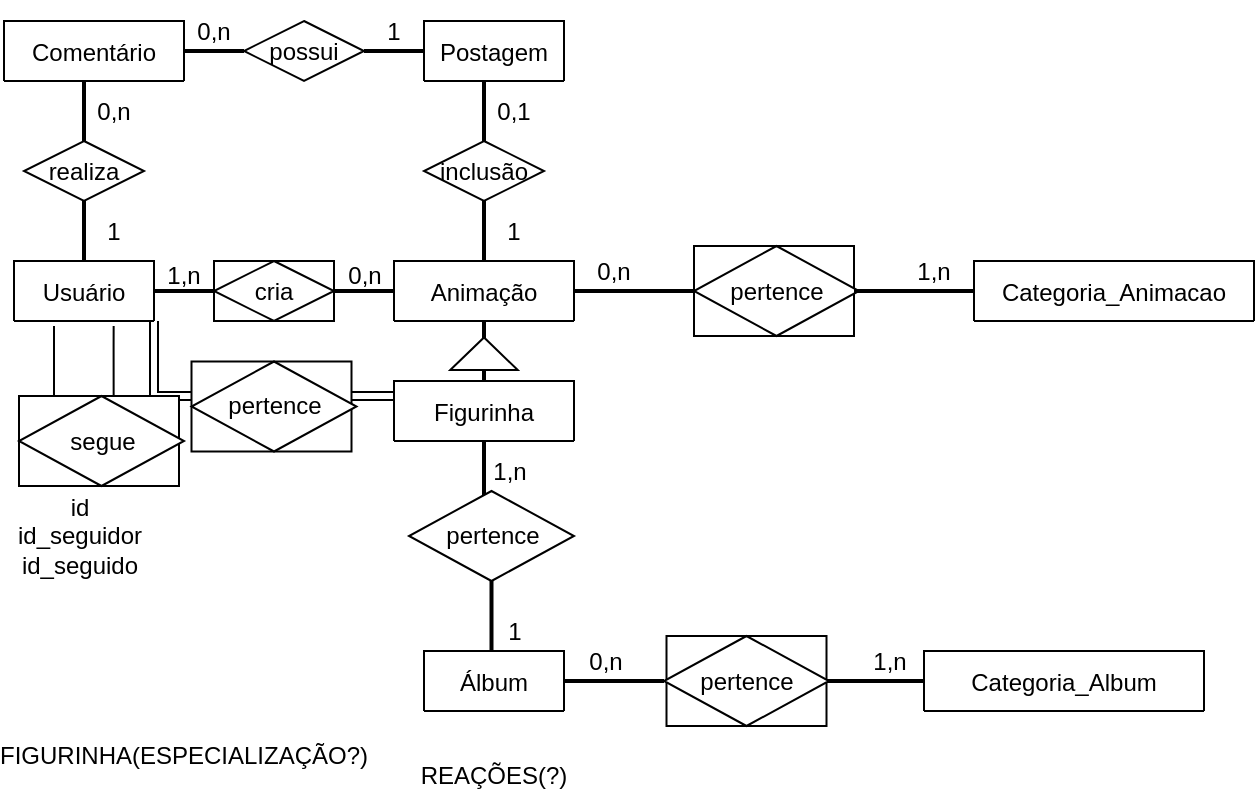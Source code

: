 <mxfile version="15.4.3" type="device"><diagram id="qosptsPO9yJEfgkh6gUX" name="Page-1"><mxGraphModel dx="489" dy="236" grid="1" gridSize="10" guides="1" tooltips="1" connect="1" arrows="1" fold="1" page="1" pageScale="1" pageWidth="827" pageHeight="1169" math="0" shadow="0"><root><mxCell id="0"/><mxCell id="1" parent="0"/><mxCell id="I6NiqlTbv9MGTlIW_wCY-77" value="" style="rounded=0;whiteSpace=wrap;html=1;" parent="1" vertex="1"><mxGeometry x="130" y="147.5" width="60" height="30" as="geometry"/></mxCell><mxCell id="kPnQdoIwDhKv90DXHBYW-58" style="edgeStyle=orthogonalEdgeStyle;shape=link;rounded=0;orthogonalLoop=1;jettySize=auto;html=1;exitX=1;exitY=1;exitDx=0;exitDy=0;entryX=0;entryY=0.25;entryDx=0;entryDy=0;" edge="1" parent="1" source="I6NiqlTbv9MGTlIW_wCY-1" target="kPnQdoIwDhKv90DXHBYW-1"><mxGeometry relative="1" as="geometry"/></mxCell><object label="Usuário" senha="" id="I6NiqlTbv9MGTlIW_wCY-1"><mxCell style="swimlane;fontStyle=0;childLayout=stackLayout;horizontal=1;startSize=30;horizontalStack=0;resizeParent=1;resizeParentMax=0;resizeLast=0;collapsible=1;marginBottom=0;" parent="1" vertex="1" collapsed="1"><mxGeometry x="30" y="147.5" width="70" height="30" as="geometry"><mxRectangle x="30" y="147.5" width="140" height="270" as="alternateBounds"/></mxGeometry></mxCell></object><mxCell id="I6NiqlTbv9MGTlIW_wCY-2" value="id " style="text;strokeColor=none;fillColor=none;align=left;verticalAlign=middle;spacingLeft=4;spacingRight=4;overflow=hidden;points=[[0,0.5],[1,0.5]];portConstraint=eastwest;rotatable=0;fontStyle=1" parent="I6NiqlTbv9MGTlIW_wCY-1" vertex="1"><mxGeometry y="30" width="70" height="30" as="geometry"/></mxCell><mxCell id="I6NiqlTbv9MGTlIW_wCY-3" value="nome    " style="text;strokeColor=none;fillColor=none;align=left;verticalAlign=middle;spacingLeft=4;spacingRight=4;overflow=hidden;points=[[0,0.5],[1,0.5]];portConstraint=eastwest;rotatable=0;" parent="I6NiqlTbv9MGTlIW_wCY-1" vertex="1"><mxGeometry y="60" width="70" height="30" as="geometry"/></mxCell><mxCell id="I6NiqlTbv9MGTlIW_wCY-4" value="email" style="text;strokeColor=none;fillColor=none;align=left;verticalAlign=middle;spacingLeft=4;spacingRight=4;overflow=hidden;points=[[0,0.5],[1,0.5]];portConstraint=eastwest;rotatable=0;" parent="I6NiqlTbv9MGTlIW_wCY-1" vertex="1"><mxGeometry y="90" width="70" height="30" as="geometry"/></mxCell><mxCell id="I6NiqlTbv9MGTlIW_wCY-6" value="senha    " style="text;strokeColor=none;fillColor=none;align=left;verticalAlign=middle;spacingLeft=4;spacingRight=4;overflow=hidden;points=[[0,0.5],[1,0.5]];portConstraint=eastwest;rotatable=0;" parent="I6NiqlTbv9MGTlIW_wCY-1" vertex="1"><mxGeometry y="120" width="70" height="30" as="geometry"/></mxCell><mxCell id="I6NiqlTbv9MGTlIW_wCY-7" value="data_nascimento" style="text;strokeColor=none;fillColor=none;align=left;verticalAlign=middle;spacingLeft=4;spacingRight=4;overflow=hidden;points=[[0,0.5],[1,0.5]];portConstraint=eastwest;rotatable=0;" parent="I6NiqlTbv9MGTlIW_wCY-1" vertex="1"><mxGeometry y="150" width="70" height="30" as="geometry"/></mxCell><mxCell id="I6NiqlTbv9MGTlIW_wCY-8" value="foto_perfil" style="text;strokeColor=none;fillColor=none;align=left;verticalAlign=middle;spacingLeft=4;spacingRight=4;overflow=hidden;points=[[0,0.5],[1,0.5]];portConstraint=eastwest;rotatable=0;" parent="I6NiqlTbv9MGTlIW_wCY-1" vertex="1"><mxGeometry y="180" width="70" height="30" as="geometry"/></mxCell><mxCell id="I6NiqlTbv9MGTlIW_wCY-9" value="descricao" style="text;strokeColor=none;fillColor=none;align=left;verticalAlign=middle;spacingLeft=4;spacingRight=4;overflow=hidden;points=[[0,0.5],[1,0.5]];portConstraint=eastwest;rotatable=0;" parent="I6NiqlTbv9MGTlIW_wCY-1" vertex="1"><mxGeometry y="210" width="70" height="30" as="geometry"/></mxCell><mxCell id="I6NiqlTbv9MGTlIW_wCY-94" value="qtd_moedas" style="text;strokeColor=none;fillColor=none;align=left;verticalAlign=middle;spacingLeft=4;spacingRight=4;overflow=hidden;points=[[0,0.5],[1,0.5]];portConstraint=eastwest;rotatable=0;" parent="I6NiqlTbv9MGTlIW_wCY-1" vertex="1"><mxGeometry y="240" width="70" height="30" as="geometry"/></mxCell><mxCell id="I6NiqlTbv9MGTlIW_wCY-15" value="" style="line;strokeWidth=2;html=1;" parent="1" vertex="1"><mxGeometry x="100" y="157.5" width="30" height="10" as="geometry"/></mxCell><mxCell id="I6NiqlTbv9MGTlIW_wCY-16" value="cria" style="rhombus;whiteSpace=wrap;html=1;" parent="1" vertex="1"><mxGeometry x="130" y="147.5" width="60" height="30" as="geometry"/></mxCell><mxCell id="I6NiqlTbv9MGTlIW_wCY-17" value="Animação" style="swimlane;fontStyle=0;childLayout=stackLayout;horizontal=1;startSize=30;horizontalStack=0;resizeParent=1;resizeParentMax=0;resizeLast=0;collapsible=1;marginBottom=0;" parent="1" vertex="1" collapsed="1"><mxGeometry x="220" y="147.5" width="90" height="30" as="geometry"><mxRectangle x="220" y="147.5" width="140" height="210" as="alternateBounds"/></mxGeometry></mxCell><mxCell id="I6NiqlTbv9MGTlIW_wCY-18" value="id" style="text;strokeColor=none;fillColor=none;align=left;verticalAlign=middle;spacingLeft=4;spacingRight=4;overflow=hidden;points=[[0,0.5],[1,0.5]];portConstraint=eastwest;rotatable=0;fontStyle=1" parent="I6NiqlTbv9MGTlIW_wCY-17" vertex="1"><mxGeometry y="30" width="90" height="30" as="geometry"/></mxCell><mxCell id="I6NiqlTbv9MGTlIW_wCY-19" value="caminho_animacao    " style="text;strokeColor=none;fillColor=none;align=left;verticalAlign=middle;spacingLeft=4;spacingRight=4;overflow=hidden;points=[[0,0.5],[1,0.5]];portConstraint=eastwest;rotatable=0;" parent="I6NiqlTbv9MGTlIW_wCY-17" vertex="1"><mxGeometry y="60" width="90" height="30" as="geometry"/></mxCell><mxCell id="I6NiqlTbv9MGTlIW_wCY-20" value="nome" style="text;strokeColor=none;fillColor=none;align=left;verticalAlign=middle;spacingLeft=4;spacingRight=4;overflow=hidden;points=[[0,0.5],[1,0.5]];portConstraint=eastwest;rotatable=0;" parent="I6NiqlTbv9MGTlIW_wCY-17" vertex="1"><mxGeometry y="90" width="90" height="30" as="geometry"/></mxCell><mxCell id="I6NiqlTbv9MGTlIW_wCY-21" value="descricao" style="text;strokeColor=none;fillColor=none;align=left;verticalAlign=middle;spacingLeft=4;spacingRight=4;overflow=hidden;points=[[0,0.5],[1,0.5]];portConstraint=eastwest;rotatable=0;" parent="I6NiqlTbv9MGTlIW_wCY-17" vertex="1"><mxGeometry y="120" width="90" height="30" as="geometry"/></mxCell><mxCell id="I6NiqlTbv9MGTlIW_wCY-22" value="popularidade (?)" style="text;strokeColor=none;fillColor=none;align=left;verticalAlign=middle;spacingLeft=4;spacingRight=4;overflow=hidden;points=[[0,0.5],[1,0.5]];portConstraint=eastwest;rotatable=0;" parent="I6NiqlTbv9MGTlIW_wCY-17" vertex="1"><mxGeometry y="150" width="90" height="30" as="geometry"/></mxCell><mxCell id="I6NiqlTbv9MGTlIW_wCY-23" value="visibilidade (publico/privado)" style="text;strokeColor=none;fillColor=none;align=left;verticalAlign=middle;spacingLeft=4;spacingRight=4;overflow=hidden;points=[[0,0.5],[1,0.5]];portConstraint=eastwest;rotatable=0;" parent="I6NiqlTbv9MGTlIW_wCY-17" vertex="1"><mxGeometry y="180" width="90" height="30" as="geometry"/></mxCell><mxCell id="I6NiqlTbv9MGTlIW_wCY-24" value="" style="line;strokeWidth=2;html=1;" parent="1" vertex="1"><mxGeometry x="190" y="157.5" width="30" height="10" as="geometry"/></mxCell><mxCell id="I6NiqlTbv9MGTlIW_wCY-25" value="Categoria_Animacao" style="swimlane;fontStyle=0;childLayout=stackLayout;horizontal=1;startSize=30;horizontalStack=0;resizeParent=1;resizeParentMax=0;resizeLast=0;collapsible=1;marginBottom=0;" parent="1" vertex="1" collapsed="1"><mxGeometry x="510" y="147.5" width="140" height="30" as="geometry"><mxRectangle x="490" y="50" width="140" height="120" as="alternateBounds"/></mxGeometry></mxCell><mxCell id="I6NiqlTbv9MGTlIW_wCY-26" value="id" style="text;strokeColor=none;fillColor=none;align=left;verticalAlign=middle;spacingLeft=4;spacingRight=4;overflow=hidden;points=[[0,0.5],[1,0.5]];portConstraint=eastwest;rotatable=0;fontStyle=1" parent="I6NiqlTbv9MGTlIW_wCY-25" vertex="1"><mxGeometry y="30" width="140" height="30" as="geometry"/></mxCell><mxCell id="I6NiqlTbv9MGTlIW_wCY-27" value="nome" style="text;strokeColor=none;fillColor=none;align=left;verticalAlign=middle;spacingLeft=4;spacingRight=4;overflow=hidden;points=[[0,0.5],[1,0.5]];portConstraint=eastwest;rotatable=0;" parent="I6NiqlTbv9MGTlIW_wCY-25" vertex="1"><mxGeometry y="60" width="140" height="30" as="geometry"/></mxCell><mxCell id="I6NiqlTbv9MGTlIW_wCY-28" value="descricao" style="text;strokeColor=none;fillColor=none;align=left;verticalAlign=middle;spacingLeft=4;spacingRight=4;overflow=hidden;points=[[0,0.5],[1,0.5]];portConstraint=eastwest;rotatable=0;" parent="I6NiqlTbv9MGTlIW_wCY-25" vertex="1"><mxGeometry y="90" width="140" height="30" as="geometry"/></mxCell><mxCell id="I6NiqlTbv9MGTlIW_wCY-29" value="" style="rounded=0;whiteSpace=wrap;html=1;" parent="1" vertex="1"><mxGeometry x="370" y="140" width="80" height="45" as="geometry"/></mxCell><mxCell id="I6NiqlTbv9MGTlIW_wCY-30" value="pertence" style="rhombus;whiteSpace=wrap;html=1;" parent="1" vertex="1"><mxGeometry x="370" y="140" width="82.5" height="45" as="geometry"/></mxCell><mxCell id="I6NiqlTbv9MGTlIW_wCY-31" value="" style="line;strokeWidth=2;html=1;" parent="1" vertex="1"><mxGeometry x="310" y="157.5" width="60" height="10" as="geometry"/></mxCell><mxCell id="I6NiqlTbv9MGTlIW_wCY-32" value="" style="line;strokeWidth=2;html=1;" parent="1" vertex="1"><mxGeometry x="450" y="157.5" width="60" height="10" as="geometry"/></mxCell><mxCell id="I6NiqlTbv9MGTlIW_wCY-33" value="Álbum" style="swimlane;fontStyle=0;childLayout=stackLayout;horizontal=1;startSize=30;horizontalStack=0;resizeParent=1;resizeParentMax=0;resizeLast=0;collapsible=1;marginBottom=0;" parent="1" vertex="1" collapsed="1"><mxGeometry x="235" y="342.5" width="70" height="30" as="geometry"><mxRectangle x="230" y="267.5" width="140" height="150" as="alternateBounds"/></mxGeometry></mxCell><mxCell id="I6NiqlTbv9MGTlIW_wCY-34" value="id" style="text;strokeColor=none;fillColor=none;align=left;verticalAlign=middle;spacingLeft=4;spacingRight=4;overflow=hidden;points=[[0,0.5],[1,0.5]];portConstraint=eastwest;rotatable=0;fontStyle=1" parent="I6NiqlTbv9MGTlIW_wCY-33" vertex="1"><mxGeometry y="30" width="70" height="30" as="geometry"/></mxCell><mxCell id="I6NiqlTbv9MGTlIW_wCY-35" value="nome" style="text;strokeColor=none;fillColor=none;align=left;verticalAlign=middle;spacingLeft=4;spacingRight=4;overflow=hidden;points=[[0,0.5],[1,0.5]];portConstraint=eastwest;rotatable=0;" parent="I6NiqlTbv9MGTlIW_wCY-33" vertex="1"><mxGeometry y="60" width="70" height="30" as="geometry"/></mxCell><mxCell id="I6NiqlTbv9MGTlIW_wCY-36" value="data_criacao" style="text;strokeColor=none;fillColor=none;align=left;verticalAlign=middle;spacingLeft=4;spacingRight=4;overflow=hidden;points=[[0,0.5],[1,0.5]];portConstraint=eastwest;rotatable=0;" parent="I6NiqlTbv9MGTlIW_wCY-33" vertex="1"><mxGeometry y="90" width="70" height="30" as="geometry"/></mxCell><mxCell id="I6NiqlTbv9MGTlIW_wCY-37" value="descricao" style="text;strokeColor=none;fillColor=none;align=left;verticalAlign=middle;spacingLeft=4;spacingRight=4;overflow=hidden;points=[[0,0.5],[1,0.5]];portConstraint=eastwest;rotatable=0;" parent="I6NiqlTbv9MGTlIW_wCY-33" vertex="1"><mxGeometry y="120" width="70" height="30" as="geometry"/></mxCell><mxCell id="I6NiqlTbv9MGTlIW_wCY-39" value="" style="line;strokeWidth=2;direction=south;html=1;" parent="1" vertex="1"><mxGeometry x="260" y="177.5" width="10" height="42.5" as="geometry"/></mxCell><mxCell id="I6NiqlTbv9MGTlIW_wCY-43" value="" style="line;strokeWidth=2;direction=south;html=1;" parent="1" vertex="1"><mxGeometry x="260" y="237.5" width="10" height="30" as="geometry"/></mxCell><mxCell id="I6NiqlTbv9MGTlIW_wCY-45" value="Categoria_Album" style="swimlane;fontStyle=0;childLayout=stackLayout;horizontal=1;startSize=30;horizontalStack=0;resizeParent=1;resizeParentMax=0;resizeLast=0;collapsible=1;marginBottom=0;" parent="1" vertex="1" collapsed="1"><mxGeometry x="485" y="342.5" width="140" height="30" as="geometry"><mxRectangle x="430" y="267.5" width="140" height="120" as="alternateBounds"/></mxGeometry></mxCell><mxCell id="I6NiqlTbv9MGTlIW_wCY-46" value="id" style="text;strokeColor=none;fillColor=none;align=left;verticalAlign=middle;spacingLeft=4;spacingRight=4;overflow=hidden;points=[[0,0.5],[1,0.5]];portConstraint=eastwest;rotatable=0;fontStyle=1" parent="I6NiqlTbv9MGTlIW_wCY-45" vertex="1"><mxGeometry y="30" width="140" height="30" as="geometry"/></mxCell><mxCell id="I6NiqlTbv9MGTlIW_wCY-47" value="nome" style="text;strokeColor=none;fillColor=none;align=left;verticalAlign=middle;spacingLeft=4;spacingRight=4;overflow=hidden;points=[[0,0.5],[1,0.5]];portConstraint=eastwest;rotatable=0;" parent="I6NiqlTbv9MGTlIW_wCY-45" vertex="1"><mxGeometry y="60" width="140" height="30" as="geometry"/></mxCell><mxCell id="I6NiqlTbv9MGTlIW_wCY-48" value="descricao" style="text;strokeColor=none;fillColor=none;align=left;verticalAlign=middle;spacingLeft=4;spacingRight=4;overflow=hidden;points=[[0,0.5],[1,0.5]];portConstraint=eastwest;rotatable=0;" parent="I6NiqlTbv9MGTlIW_wCY-45" vertex="1"><mxGeometry y="90" width="140" height="30" as="geometry"/></mxCell><mxCell id="I6NiqlTbv9MGTlIW_wCY-49" value="" style="line;strokeWidth=2;html=1;" parent="1" vertex="1"><mxGeometry x="435" y="352.5" width="50" height="10" as="geometry"/></mxCell><mxCell id="I6NiqlTbv9MGTlIW_wCY-50" value="" style="rounded=0;whiteSpace=wrap;html=1;" parent="1" vertex="1"><mxGeometry x="356.25" y="335" width="80" height="45" as="geometry"/></mxCell><mxCell id="I6NiqlTbv9MGTlIW_wCY-51" value="pertence" style="rhombus;whiteSpace=wrap;html=1;" parent="1" vertex="1"><mxGeometry x="355" y="335" width="82.5" height="45" as="geometry"/></mxCell><mxCell id="I6NiqlTbv9MGTlIW_wCY-52" value="" style="line;strokeWidth=2;html=1;" parent="1" vertex="1"><mxGeometry x="305" y="352.5" width="50" height="10" as="geometry"/></mxCell><mxCell id="I6NiqlTbv9MGTlIW_wCY-54" value="Postagem" style="swimlane;fontStyle=0;childLayout=stackLayout;horizontal=1;startSize=30;horizontalStack=0;resizeParent=1;resizeParentMax=0;resizeLast=0;collapsible=1;marginBottom=0;" parent="1" vertex="1" collapsed="1"><mxGeometry x="235" y="27.5" width="70" height="30" as="geometry"><mxRectangle x="321.25" y="-2.5" width="140" height="120" as="alternateBounds"/></mxGeometry></mxCell><mxCell id="I6NiqlTbv9MGTlIW_wCY-55" value="id" style="text;strokeColor=none;fillColor=none;align=left;verticalAlign=middle;spacingLeft=4;spacingRight=4;overflow=hidden;points=[[0,0.5],[1,0.5]];portConstraint=eastwest;rotatable=0;fontStyle=1" parent="I6NiqlTbv9MGTlIW_wCY-54" vertex="1"><mxGeometry y="30" width="70" height="30" as="geometry"/></mxCell><mxCell id="I6NiqlTbv9MGTlIW_wCY-56" value="descricao" style="text;strokeColor=none;fillColor=none;align=left;verticalAlign=middle;spacingLeft=4;spacingRight=4;overflow=hidden;points=[[0,0.5],[1,0.5]];portConstraint=eastwest;rotatable=0;" parent="I6NiqlTbv9MGTlIW_wCY-54" vertex="1"><mxGeometry y="60" width="70" height="30" as="geometry"/></mxCell><mxCell id="I6NiqlTbv9MGTlIW_wCY-57" value="curtidas (reacoes?)" style="text;strokeColor=none;fillColor=none;align=left;verticalAlign=middle;spacingLeft=4;spacingRight=4;overflow=hidden;points=[[0,0.5],[1,0.5]];portConstraint=eastwest;rotatable=0;" parent="I6NiqlTbv9MGTlIW_wCY-54" vertex="1"><mxGeometry y="90" width="70" height="30" as="geometry"/></mxCell><mxCell id="I6NiqlTbv9MGTlIW_wCY-59" value="" style="line;strokeWidth=2;direction=south;html=1;" parent="1" vertex="1"><mxGeometry x="260" y="57.5" width="10" height="30" as="geometry"/></mxCell><mxCell id="I6NiqlTbv9MGTlIW_wCY-60" value="inclusão" style="rhombus;whiteSpace=wrap;html=1;" parent="1" vertex="1"><mxGeometry x="235" y="87.5" width="60" height="30" as="geometry"/></mxCell><mxCell id="I6NiqlTbv9MGTlIW_wCY-61" value="" style="line;strokeWidth=2;direction=south;html=1;" parent="1" vertex="1"><mxGeometry x="260" y="117.5" width="10" height="30" as="geometry"/></mxCell><mxCell id="I6NiqlTbv9MGTlIW_wCY-62" value="" style="line;strokeWidth=2;html=1;" parent="1" vertex="1"><mxGeometry x="205" y="37.5" width="30" height="10" as="geometry"/></mxCell><mxCell id="I6NiqlTbv9MGTlIW_wCY-63" value="realiza" style="rhombus;whiteSpace=wrap;html=1;" parent="1" vertex="1"><mxGeometry x="35" y="87.5" width="60" height="30" as="geometry"/></mxCell><mxCell id="I6NiqlTbv9MGTlIW_wCY-64" value="" style="line;strokeWidth=2;direction=south;html=1;" parent="1" vertex="1"><mxGeometry x="60" y="117.5" width="10" height="30" as="geometry"/></mxCell><mxCell id="I6NiqlTbv9MGTlIW_wCY-66" value="possui" style="rhombus;whiteSpace=wrap;html=1;" parent="1" vertex="1"><mxGeometry x="145" y="27.5" width="60" height="30" as="geometry"/></mxCell><mxCell id="I6NiqlTbv9MGTlIW_wCY-67" value="Comentário" style="swimlane;fontStyle=0;childLayout=stackLayout;horizontal=1;startSize=30;horizontalStack=0;resizeParent=1;resizeParentMax=0;resizeLast=0;collapsible=1;marginBottom=0;" parent="1" vertex="1" collapsed="1"><mxGeometry x="25" y="27.5" width="90" height="30" as="geometry"><mxRectangle x="460" y="-10" width="140" height="150" as="alternateBounds"/></mxGeometry></mxCell><mxCell id="I6NiqlTbv9MGTlIW_wCY-68" value="id" style="text;strokeColor=none;fillColor=none;align=left;verticalAlign=middle;spacingLeft=4;spacingRight=4;overflow=hidden;points=[[0,0.5],[1,0.5]];portConstraint=eastwest;rotatable=0;fontStyle=1" parent="I6NiqlTbv9MGTlIW_wCY-67" vertex="1"><mxGeometry y="30" width="90" height="30" as="geometry"/></mxCell><mxCell id="I6NiqlTbv9MGTlIW_wCY-69" value="id_usuario FK" style="text;strokeColor=none;fillColor=none;align=left;verticalAlign=middle;spacingLeft=4;spacingRight=4;overflow=hidden;points=[[0,0.5],[1,0.5]];portConstraint=eastwest;rotatable=0;" parent="I6NiqlTbv9MGTlIW_wCY-67" vertex="1"><mxGeometry y="60" width="90" height="30" as="geometry"/></mxCell><mxCell id="I6NiqlTbv9MGTlIW_wCY-70" value="id_postagem FK" style="text;strokeColor=none;fillColor=none;align=left;verticalAlign=middle;spacingLeft=4;spacingRight=4;overflow=hidden;points=[[0,0.5],[1,0.5]];portConstraint=eastwest;rotatable=0;" parent="I6NiqlTbv9MGTlIW_wCY-67" vertex="1"><mxGeometry y="90" width="90" height="30" as="geometry"/></mxCell><mxCell id="I6NiqlTbv9MGTlIW_wCY-71" value="comentario" style="text;strokeColor=none;fillColor=none;align=left;verticalAlign=middle;spacingLeft=4;spacingRight=4;overflow=hidden;points=[[0,0.5],[1,0.5]];portConstraint=eastwest;rotatable=0;" parent="I6NiqlTbv9MGTlIW_wCY-67" vertex="1"><mxGeometry y="120" width="90" height="30" as="geometry"/></mxCell><mxCell id="I6NiqlTbv9MGTlIW_wCY-72" value="" style="line;strokeWidth=2;direction=south;html=1;" parent="1" vertex="1"><mxGeometry x="60" y="57.5" width="10" height="30" as="geometry"/></mxCell><mxCell id="I6NiqlTbv9MGTlIW_wCY-73" value="" style="line;strokeWidth=2;html=1;" parent="1" vertex="1"><mxGeometry x="115" y="37.5" width="30" height="10" as="geometry"/></mxCell><mxCell id="I6NiqlTbv9MGTlIW_wCY-75" value="1,n" style="text;html=1;strokeColor=none;fillColor=none;align=center;verticalAlign=middle;whiteSpace=wrap;rounded=0;" parent="1" vertex="1"><mxGeometry x="100" y="140" width="30" height="30" as="geometry"/></mxCell><mxCell id="I6NiqlTbv9MGTlIW_wCY-76" value="0,n" style="text;html=1;strokeColor=none;fillColor=none;align=center;verticalAlign=middle;whiteSpace=wrap;rounded=0;" parent="1" vertex="1"><mxGeometry x="192.5" y="140" width="25" height="30" as="geometry"/></mxCell><mxCell id="I6NiqlTbv9MGTlIW_wCY-78" value="1,n" style="text;html=1;strokeColor=none;fillColor=none;align=center;verticalAlign=middle;whiteSpace=wrap;rounded=0;" parent="1" vertex="1"><mxGeometry x="273.13" y="237.5" width="10" height="30" as="geometry"/></mxCell><mxCell id="I6NiqlTbv9MGTlIW_wCY-80" value="0,n" style="text;html=1;strokeColor=none;fillColor=none;align=center;verticalAlign=middle;whiteSpace=wrap;rounded=0;" parent="1" vertex="1"><mxGeometry x="296.25" y="332.5" width="60" height="30" as="geometry"/></mxCell><mxCell id="I6NiqlTbv9MGTlIW_wCY-81" value="1,n" style="text;html=1;strokeColor=none;fillColor=none;align=center;verticalAlign=middle;whiteSpace=wrap;rounded=0;" parent="1" vertex="1"><mxGeometry x="437.5" y="332.5" width="60" height="30" as="geometry"/></mxCell><mxCell id="I6NiqlTbv9MGTlIW_wCY-82" value="0,n" style="text;html=1;strokeColor=none;fillColor=none;align=center;verticalAlign=middle;whiteSpace=wrap;rounded=0;" parent="1" vertex="1"><mxGeometry x="300" y="137.5" width="60" height="30" as="geometry"/></mxCell><mxCell id="I6NiqlTbv9MGTlIW_wCY-83" value="1,n" style="text;html=1;strokeColor=none;fillColor=none;align=center;verticalAlign=middle;whiteSpace=wrap;rounded=0;" parent="1" vertex="1"><mxGeometry x="460" y="137.5" width="60" height="30" as="geometry"/></mxCell><mxCell id="I6NiqlTbv9MGTlIW_wCY-86" value="1" style="text;html=1;strokeColor=none;fillColor=none;align=center;verticalAlign=middle;whiteSpace=wrap;rounded=0;" parent="1" vertex="1"><mxGeometry x="190" y="17.5" width="60" height="30" as="geometry"/></mxCell><mxCell id="I6NiqlTbv9MGTlIW_wCY-89" value="0,n" style="text;html=1;strokeColor=none;fillColor=none;align=center;verticalAlign=middle;whiteSpace=wrap;rounded=0;" parent="1" vertex="1"><mxGeometry x="100" y="21.25" width="60" height="22.5" as="geometry"/></mxCell><mxCell id="I6NiqlTbv9MGTlIW_wCY-90" value="1" style="text;html=1;strokeColor=none;fillColor=none;align=center;verticalAlign=middle;whiteSpace=wrap;rounded=0;" parent="1" vertex="1"><mxGeometry x="50" y="117.5" width="60" height="30" as="geometry"/></mxCell><mxCell id="I6NiqlTbv9MGTlIW_wCY-91" value="0,n" style="text;html=1;strokeColor=none;fillColor=none;align=center;verticalAlign=middle;whiteSpace=wrap;rounded=0;" parent="1" vertex="1"><mxGeometry x="50" y="57.5" width="60" height="30" as="geometry"/></mxCell><mxCell id="I6NiqlTbv9MGTlIW_wCY-92" value="1" style="text;html=1;strokeColor=none;fillColor=none;align=center;verticalAlign=middle;whiteSpace=wrap;rounded=0;" parent="1" vertex="1"><mxGeometry x="250" y="117.5" width="60" height="30" as="geometry"/></mxCell><mxCell id="I6NiqlTbv9MGTlIW_wCY-93" value="0,1" style="text;html=1;strokeColor=none;fillColor=none;align=center;verticalAlign=middle;whiteSpace=wrap;rounded=0;" parent="1" vertex="1"><mxGeometry x="250" y="57.5" width="60" height="30" as="geometry"/></mxCell><mxCell id="I6NiqlTbv9MGTlIW_wCY-95" value="FIGURINHA(ESPECIALIZAÇÃO?)" style="text;html=1;strokeColor=none;fillColor=none;align=center;verticalAlign=middle;whiteSpace=wrap;rounded=0;" parent="1" vertex="1"><mxGeometry x="85" y="380" width="60" height="30" as="geometry"/></mxCell><mxCell id="I6NiqlTbv9MGTlIW_wCY-96" value="REAÇÕES(?)" style="text;html=1;strokeColor=none;fillColor=none;align=center;verticalAlign=middle;whiteSpace=wrap;rounded=0;" parent="1" vertex="1"><mxGeometry x="240" y="390" width="60" height="30" as="geometry"/></mxCell><mxCell id="kPnQdoIwDhKv90DXHBYW-1" value="Figurinha" style="swimlane;fontStyle=0;childLayout=stackLayout;horizontal=1;startSize=30;horizontalStack=0;resizeParent=1;resizeParentMax=0;resizeLast=0;collapsible=1;marginBottom=0;" vertex="1" collapsed="1" parent="1"><mxGeometry x="220" y="207.5" width="90" height="30" as="geometry"><mxRectangle x="220.01" y="212.75" width="140" height="120" as="alternateBounds"/></mxGeometry></mxCell><mxCell id="kPnQdoIwDhKv90DXHBYW-2" value="id" style="text;strokeColor=none;fillColor=none;align=left;verticalAlign=middle;spacingLeft=4;spacingRight=4;overflow=hidden;points=[[0,0.5],[1,0.5]];portConstraint=eastwest;rotatable=0;fontStyle=1" vertex="1" parent="kPnQdoIwDhKv90DXHBYW-1"><mxGeometry y="30" width="90" height="30" as="geometry"/></mxCell><mxCell id="kPnQdoIwDhKv90DXHBYW-4" value="preço" style="text;strokeColor=none;fillColor=none;align=left;verticalAlign=middle;spacingLeft=4;spacingRight=4;overflow=hidden;points=[[0,0.5],[1,0.5]];portConstraint=eastwest;rotatable=0;" vertex="1" parent="kPnQdoIwDhKv90DXHBYW-1"><mxGeometry y="60" width="90" height="30" as="geometry"/></mxCell><mxCell id="kPnQdoIwDhKv90DXHBYW-3" value="raridade" style="text;strokeColor=none;fillColor=none;align=left;verticalAlign=middle;spacingLeft=4;spacingRight=4;overflow=hidden;points=[[0,0.5],[1,0.5]];portConstraint=eastwest;rotatable=0;" vertex="1" parent="kPnQdoIwDhKv90DXHBYW-1"><mxGeometry y="90" width="90" height="30" as="geometry"/></mxCell><mxCell id="kPnQdoIwDhKv90DXHBYW-8" value="" style="triangle;whiteSpace=wrap;html=1;rotation=-90;" vertex="1" parent="1"><mxGeometry x="256.88" y="177" width="16.25" height="33.75" as="geometry"/></mxCell><mxCell id="kPnQdoIwDhKv90DXHBYW-33" value="" style="rounded=0;whiteSpace=wrap;html=1;" vertex="1" parent="1"><mxGeometry x="32.5" y="215" width="80" height="45" as="geometry"/></mxCell><mxCell id="kPnQdoIwDhKv90DXHBYW-34" value="segue" style="rhombus;whiteSpace=wrap;html=1;" vertex="1" parent="1"><mxGeometry x="32.5" y="215" width="82.5" height="45" as="geometry"/></mxCell><mxCell id="kPnQdoIwDhKv90DXHBYW-47" value="" style="endArrow=none;html=1;rounded=0;edgeStyle=orthogonalEdgeStyle;" edge="1" parent="1"><mxGeometry width="50" height="50" relative="1" as="geometry"><mxPoint x="50" y="215" as="sourcePoint"/><mxPoint x="50" y="180" as="targetPoint"/></mxGeometry></mxCell><mxCell id="kPnQdoIwDhKv90DXHBYW-48" value="" style="endArrow=none;html=1;rounded=0;edgeStyle=orthogonalEdgeStyle;" edge="1" parent="1"><mxGeometry width="50" height="50" relative="1" as="geometry"><mxPoint x="79.83" y="215" as="sourcePoint"/><mxPoint x="79.83" y="180" as="targetPoint"/><Array as="points"><mxPoint x="79.83" y="190"/><mxPoint x="79.83" y="190"/></Array></mxGeometry></mxCell><mxCell id="kPnQdoIwDhKv90DXHBYW-56" value="id&lt;br&gt;id_seguidor&lt;br&gt;id_seguido" style="text;html=1;strokeColor=none;fillColor=none;align=center;verticalAlign=middle;whiteSpace=wrap;rounded=0;" vertex="1" parent="1"><mxGeometry x="32.5" y="270" width="60" height="30" as="geometry"/></mxCell><mxCell id="kPnQdoIwDhKv90DXHBYW-59" value="" style="rounded=0;whiteSpace=wrap;html=1;" vertex="1" parent="1"><mxGeometry x="118.75" y="197.75" width="80" height="45" as="geometry"/></mxCell><mxCell id="kPnQdoIwDhKv90DXHBYW-60" value="pertence" style="rhombus;whiteSpace=wrap;html=1;" vertex="1" parent="1"><mxGeometry x="118.75" y="197.75" width="82.5" height="45" as="geometry"/></mxCell><mxCell id="kPnQdoIwDhKv90DXHBYW-72" value="" style="line;strokeWidth=2;direction=south;html=1;" vertex="1" parent="1"><mxGeometry x="263.75" y="300" width="10" height="42.5" as="geometry"/></mxCell><mxCell id="kPnQdoIwDhKv90DXHBYW-70" value="pertence" style="rhombus;whiteSpace=wrap;html=1;" vertex="1" parent="1"><mxGeometry x="227.5" y="262.5" width="82.5" height="45" as="geometry"/></mxCell><mxCell id="kPnQdoIwDhKv90DXHBYW-73" value="1" style="text;html=1;align=center;verticalAlign=middle;resizable=0;points=[];autosize=1;strokeColor=none;fillColor=none;" vertex="1" parent="1"><mxGeometry x="270" y="322.5" width="20" height="20" as="geometry"/></mxCell></root></mxGraphModel></diagram></mxfile>